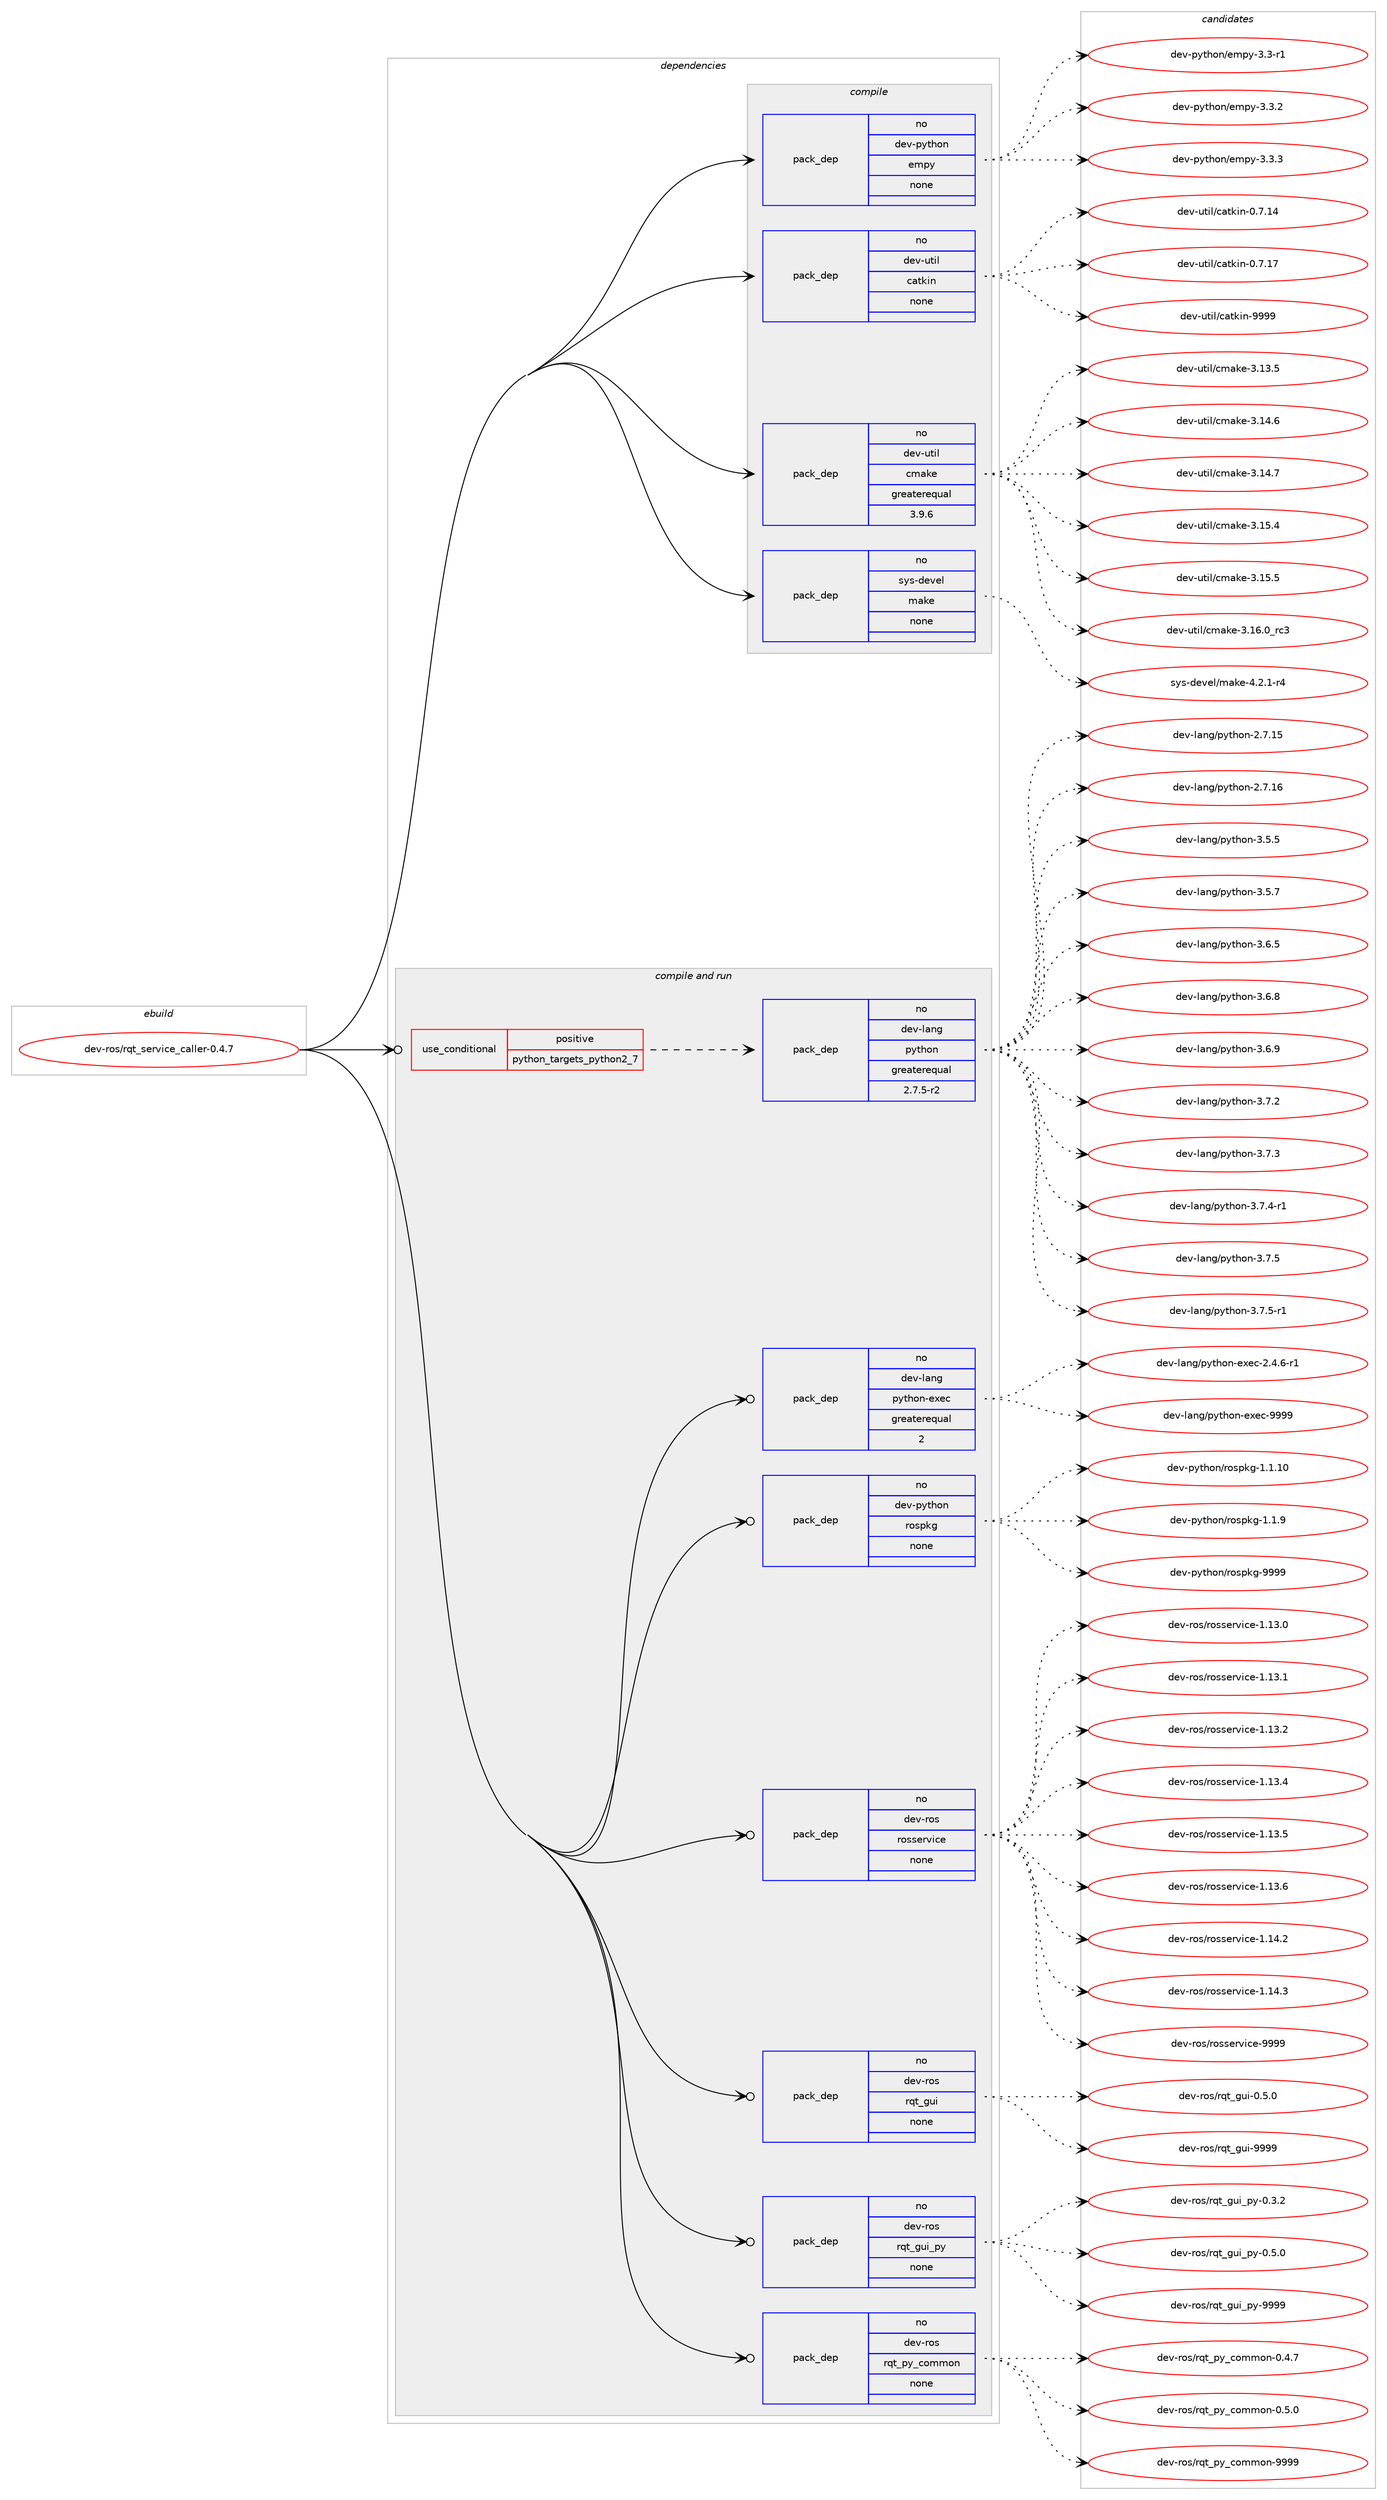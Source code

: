 digraph prolog {

# *************
# Graph options
# *************

newrank=true;
concentrate=true;
compound=true;
graph [rankdir=LR,fontname=Helvetica,fontsize=10,ranksep=1.5];#, ranksep=2.5, nodesep=0.2];
edge  [arrowhead=vee];
node  [fontname=Helvetica,fontsize=10];

# **********
# The ebuild
# **********

subgraph cluster_leftcol {
color=gray;
rank=same;
label=<<i>ebuild</i>>;
id [label="dev-ros/rqt_service_caller-0.4.7", color=red, width=4, href="../dev-ros/rqt_service_caller-0.4.7.svg"];
}

# ****************
# The dependencies
# ****************

subgraph cluster_midcol {
color=gray;
label=<<i>dependencies</i>>;
subgraph cluster_compile {
fillcolor="#eeeeee";
style=filled;
label=<<i>compile</i>>;
subgraph pack499048 {
dependency666280 [label=<<TABLE BORDER="0" CELLBORDER="1" CELLSPACING="0" CELLPADDING="4" WIDTH="220"><TR><TD ROWSPAN="6" CELLPADDING="30">pack_dep</TD></TR><TR><TD WIDTH="110">no</TD></TR><TR><TD>dev-python</TD></TR><TR><TD>empy</TD></TR><TR><TD>none</TD></TR><TR><TD></TD></TR></TABLE>>, shape=none, color=blue];
}
id:e -> dependency666280:w [weight=20,style="solid",arrowhead="vee"];
subgraph pack499049 {
dependency666281 [label=<<TABLE BORDER="0" CELLBORDER="1" CELLSPACING="0" CELLPADDING="4" WIDTH="220"><TR><TD ROWSPAN="6" CELLPADDING="30">pack_dep</TD></TR><TR><TD WIDTH="110">no</TD></TR><TR><TD>dev-util</TD></TR><TR><TD>catkin</TD></TR><TR><TD>none</TD></TR><TR><TD></TD></TR></TABLE>>, shape=none, color=blue];
}
id:e -> dependency666281:w [weight=20,style="solid",arrowhead="vee"];
subgraph pack499050 {
dependency666282 [label=<<TABLE BORDER="0" CELLBORDER="1" CELLSPACING="0" CELLPADDING="4" WIDTH="220"><TR><TD ROWSPAN="6" CELLPADDING="30">pack_dep</TD></TR><TR><TD WIDTH="110">no</TD></TR><TR><TD>dev-util</TD></TR><TR><TD>cmake</TD></TR><TR><TD>greaterequal</TD></TR><TR><TD>3.9.6</TD></TR></TABLE>>, shape=none, color=blue];
}
id:e -> dependency666282:w [weight=20,style="solid",arrowhead="vee"];
subgraph pack499051 {
dependency666283 [label=<<TABLE BORDER="0" CELLBORDER="1" CELLSPACING="0" CELLPADDING="4" WIDTH="220"><TR><TD ROWSPAN="6" CELLPADDING="30">pack_dep</TD></TR><TR><TD WIDTH="110">no</TD></TR><TR><TD>sys-devel</TD></TR><TR><TD>make</TD></TR><TR><TD>none</TD></TR><TR><TD></TD></TR></TABLE>>, shape=none, color=blue];
}
id:e -> dependency666283:w [weight=20,style="solid",arrowhead="vee"];
}
subgraph cluster_compileandrun {
fillcolor="#eeeeee";
style=filled;
label=<<i>compile and run</i>>;
subgraph cond155326 {
dependency666284 [label=<<TABLE BORDER="0" CELLBORDER="1" CELLSPACING="0" CELLPADDING="4"><TR><TD ROWSPAN="3" CELLPADDING="10">use_conditional</TD></TR><TR><TD>positive</TD></TR><TR><TD>python_targets_python2_7</TD></TR></TABLE>>, shape=none, color=red];
subgraph pack499052 {
dependency666285 [label=<<TABLE BORDER="0" CELLBORDER="1" CELLSPACING="0" CELLPADDING="4" WIDTH="220"><TR><TD ROWSPAN="6" CELLPADDING="30">pack_dep</TD></TR><TR><TD WIDTH="110">no</TD></TR><TR><TD>dev-lang</TD></TR><TR><TD>python</TD></TR><TR><TD>greaterequal</TD></TR><TR><TD>2.7.5-r2</TD></TR></TABLE>>, shape=none, color=blue];
}
dependency666284:e -> dependency666285:w [weight=20,style="dashed",arrowhead="vee"];
}
id:e -> dependency666284:w [weight=20,style="solid",arrowhead="odotvee"];
subgraph pack499053 {
dependency666286 [label=<<TABLE BORDER="0" CELLBORDER="1" CELLSPACING="0" CELLPADDING="4" WIDTH="220"><TR><TD ROWSPAN="6" CELLPADDING="30">pack_dep</TD></TR><TR><TD WIDTH="110">no</TD></TR><TR><TD>dev-lang</TD></TR><TR><TD>python-exec</TD></TR><TR><TD>greaterequal</TD></TR><TR><TD>2</TD></TR></TABLE>>, shape=none, color=blue];
}
id:e -> dependency666286:w [weight=20,style="solid",arrowhead="odotvee"];
subgraph pack499054 {
dependency666287 [label=<<TABLE BORDER="0" CELLBORDER="1" CELLSPACING="0" CELLPADDING="4" WIDTH="220"><TR><TD ROWSPAN="6" CELLPADDING="30">pack_dep</TD></TR><TR><TD WIDTH="110">no</TD></TR><TR><TD>dev-python</TD></TR><TR><TD>rospkg</TD></TR><TR><TD>none</TD></TR><TR><TD></TD></TR></TABLE>>, shape=none, color=blue];
}
id:e -> dependency666287:w [weight=20,style="solid",arrowhead="odotvee"];
subgraph pack499055 {
dependency666288 [label=<<TABLE BORDER="0" CELLBORDER="1" CELLSPACING="0" CELLPADDING="4" WIDTH="220"><TR><TD ROWSPAN="6" CELLPADDING="30">pack_dep</TD></TR><TR><TD WIDTH="110">no</TD></TR><TR><TD>dev-ros</TD></TR><TR><TD>rosservice</TD></TR><TR><TD>none</TD></TR><TR><TD></TD></TR></TABLE>>, shape=none, color=blue];
}
id:e -> dependency666288:w [weight=20,style="solid",arrowhead="odotvee"];
subgraph pack499056 {
dependency666289 [label=<<TABLE BORDER="0" CELLBORDER="1" CELLSPACING="0" CELLPADDING="4" WIDTH="220"><TR><TD ROWSPAN="6" CELLPADDING="30">pack_dep</TD></TR><TR><TD WIDTH="110">no</TD></TR><TR><TD>dev-ros</TD></TR><TR><TD>rqt_gui</TD></TR><TR><TD>none</TD></TR><TR><TD></TD></TR></TABLE>>, shape=none, color=blue];
}
id:e -> dependency666289:w [weight=20,style="solid",arrowhead="odotvee"];
subgraph pack499057 {
dependency666290 [label=<<TABLE BORDER="0" CELLBORDER="1" CELLSPACING="0" CELLPADDING="4" WIDTH="220"><TR><TD ROWSPAN="6" CELLPADDING="30">pack_dep</TD></TR><TR><TD WIDTH="110">no</TD></TR><TR><TD>dev-ros</TD></TR><TR><TD>rqt_gui_py</TD></TR><TR><TD>none</TD></TR><TR><TD></TD></TR></TABLE>>, shape=none, color=blue];
}
id:e -> dependency666290:w [weight=20,style="solid",arrowhead="odotvee"];
subgraph pack499058 {
dependency666291 [label=<<TABLE BORDER="0" CELLBORDER="1" CELLSPACING="0" CELLPADDING="4" WIDTH="220"><TR><TD ROWSPAN="6" CELLPADDING="30">pack_dep</TD></TR><TR><TD WIDTH="110">no</TD></TR><TR><TD>dev-ros</TD></TR><TR><TD>rqt_py_common</TD></TR><TR><TD>none</TD></TR><TR><TD></TD></TR></TABLE>>, shape=none, color=blue];
}
id:e -> dependency666291:w [weight=20,style="solid",arrowhead="odotvee"];
}
subgraph cluster_run {
fillcolor="#eeeeee";
style=filled;
label=<<i>run</i>>;
}
}

# **************
# The candidates
# **************

subgraph cluster_choices {
rank=same;
color=gray;
label=<<i>candidates</i>>;

subgraph choice499048 {
color=black;
nodesep=1;
choice1001011184511212111610411111047101109112121455146514511449 [label="dev-python/empy-3.3-r1", color=red, width=4,href="../dev-python/empy-3.3-r1.svg"];
choice1001011184511212111610411111047101109112121455146514650 [label="dev-python/empy-3.3.2", color=red, width=4,href="../dev-python/empy-3.3.2.svg"];
choice1001011184511212111610411111047101109112121455146514651 [label="dev-python/empy-3.3.3", color=red, width=4,href="../dev-python/empy-3.3.3.svg"];
dependency666280:e -> choice1001011184511212111610411111047101109112121455146514511449:w [style=dotted,weight="100"];
dependency666280:e -> choice1001011184511212111610411111047101109112121455146514650:w [style=dotted,weight="100"];
dependency666280:e -> choice1001011184511212111610411111047101109112121455146514651:w [style=dotted,weight="100"];
}
subgraph choice499049 {
color=black;
nodesep=1;
choice1001011184511711610510847999711610710511045484655464952 [label="dev-util/catkin-0.7.14", color=red, width=4,href="../dev-util/catkin-0.7.14.svg"];
choice1001011184511711610510847999711610710511045484655464955 [label="dev-util/catkin-0.7.17", color=red, width=4,href="../dev-util/catkin-0.7.17.svg"];
choice100101118451171161051084799971161071051104557575757 [label="dev-util/catkin-9999", color=red, width=4,href="../dev-util/catkin-9999.svg"];
dependency666281:e -> choice1001011184511711610510847999711610710511045484655464952:w [style=dotted,weight="100"];
dependency666281:e -> choice1001011184511711610510847999711610710511045484655464955:w [style=dotted,weight="100"];
dependency666281:e -> choice100101118451171161051084799971161071051104557575757:w [style=dotted,weight="100"];
}
subgraph choice499050 {
color=black;
nodesep=1;
choice1001011184511711610510847991099710710145514649514653 [label="dev-util/cmake-3.13.5", color=red, width=4,href="../dev-util/cmake-3.13.5.svg"];
choice1001011184511711610510847991099710710145514649524654 [label="dev-util/cmake-3.14.6", color=red, width=4,href="../dev-util/cmake-3.14.6.svg"];
choice1001011184511711610510847991099710710145514649524655 [label="dev-util/cmake-3.14.7", color=red, width=4,href="../dev-util/cmake-3.14.7.svg"];
choice1001011184511711610510847991099710710145514649534652 [label="dev-util/cmake-3.15.4", color=red, width=4,href="../dev-util/cmake-3.15.4.svg"];
choice1001011184511711610510847991099710710145514649534653 [label="dev-util/cmake-3.15.5", color=red, width=4,href="../dev-util/cmake-3.15.5.svg"];
choice1001011184511711610510847991099710710145514649544648951149951 [label="dev-util/cmake-3.16.0_rc3", color=red, width=4,href="../dev-util/cmake-3.16.0_rc3.svg"];
dependency666282:e -> choice1001011184511711610510847991099710710145514649514653:w [style=dotted,weight="100"];
dependency666282:e -> choice1001011184511711610510847991099710710145514649524654:w [style=dotted,weight="100"];
dependency666282:e -> choice1001011184511711610510847991099710710145514649524655:w [style=dotted,weight="100"];
dependency666282:e -> choice1001011184511711610510847991099710710145514649534652:w [style=dotted,weight="100"];
dependency666282:e -> choice1001011184511711610510847991099710710145514649534653:w [style=dotted,weight="100"];
dependency666282:e -> choice1001011184511711610510847991099710710145514649544648951149951:w [style=dotted,weight="100"];
}
subgraph choice499051 {
color=black;
nodesep=1;
choice1151211154510010111810110847109971071014552465046494511452 [label="sys-devel/make-4.2.1-r4", color=red, width=4,href="../sys-devel/make-4.2.1-r4.svg"];
dependency666283:e -> choice1151211154510010111810110847109971071014552465046494511452:w [style=dotted,weight="100"];
}
subgraph choice499052 {
color=black;
nodesep=1;
choice10010111845108971101034711212111610411111045504655464953 [label="dev-lang/python-2.7.15", color=red, width=4,href="../dev-lang/python-2.7.15.svg"];
choice10010111845108971101034711212111610411111045504655464954 [label="dev-lang/python-2.7.16", color=red, width=4,href="../dev-lang/python-2.7.16.svg"];
choice100101118451089711010347112121116104111110455146534653 [label="dev-lang/python-3.5.5", color=red, width=4,href="../dev-lang/python-3.5.5.svg"];
choice100101118451089711010347112121116104111110455146534655 [label="dev-lang/python-3.5.7", color=red, width=4,href="../dev-lang/python-3.5.7.svg"];
choice100101118451089711010347112121116104111110455146544653 [label="dev-lang/python-3.6.5", color=red, width=4,href="../dev-lang/python-3.6.5.svg"];
choice100101118451089711010347112121116104111110455146544656 [label="dev-lang/python-3.6.8", color=red, width=4,href="../dev-lang/python-3.6.8.svg"];
choice100101118451089711010347112121116104111110455146544657 [label="dev-lang/python-3.6.9", color=red, width=4,href="../dev-lang/python-3.6.9.svg"];
choice100101118451089711010347112121116104111110455146554650 [label="dev-lang/python-3.7.2", color=red, width=4,href="../dev-lang/python-3.7.2.svg"];
choice100101118451089711010347112121116104111110455146554651 [label="dev-lang/python-3.7.3", color=red, width=4,href="../dev-lang/python-3.7.3.svg"];
choice1001011184510897110103471121211161041111104551465546524511449 [label="dev-lang/python-3.7.4-r1", color=red, width=4,href="../dev-lang/python-3.7.4-r1.svg"];
choice100101118451089711010347112121116104111110455146554653 [label="dev-lang/python-3.7.5", color=red, width=4,href="../dev-lang/python-3.7.5.svg"];
choice1001011184510897110103471121211161041111104551465546534511449 [label="dev-lang/python-3.7.5-r1", color=red, width=4,href="../dev-lang/python-3.7.5-r1.svg"];
dependency666285:e -> choice10010111845108971101034711212111610411111045504655464953:w [style=dotted,weight="100"];
dependency666285:e -> choice10010111845108971101034711212111610411111045504655464954:w [style=dotted,weight="100"];
dependency666285:e -> choice100101118451089711010347112121116104111110455146534653:w [style=dotted,weight="100"];
dependency666285:e -> choice100101118451089711010347112121116104111110455146534655:w [style=dotted,weight="100"];
dependency666285:e -> choice100101118451089711010347112121116104111110455146544653:w [style=dotted,weight="100"];
dependency666285:e -> choice100101118451089711010347112121116104111110455146544656:w [style=dotted,weight="100"];
dependency666285:e -> choice100101118451089711010347112121116104111110455146544657:w [style=dotted,weight="100"];
dependency666285:e -> choice100101118451089711010347112121116104111110455146554650:w [style=dotted,weight="100"];
dependency666285:e -> choice100101118451089711010347112121116104111110455146554651:w [style=dotted,weight="100"];
dependency666285:e -> choice1001011184510897110103471121211161041111104551465546524511449:w [style=dotted,weight="100"];
dependency666285:e -> choice100101118451089711010347112121116104111110455146554653:w [style=dotted,weight="100"];
dependency666285:e -> choice1001011184510897110103471121211161041111104551465546534511449:w [style=dotted,weight="100"];
}
subgraph choice499053 {
color=black;
nodesep=1;
choice10010111845108971101034711212111610411111045101120101994550465246544511449 [label="dev-lang/python-exec-2.4.6-r1", color=red, width=4,href="../dev-lang/python-exec-2.4.6-r1.svg"];
choice10010111845108971101034711212111610411111045101120101994557575757 [label="dev-lang/python-exec-9999", color=red, width=4,href="../dev-lang/python-exec-9999.svg"];
dependency666286:e -> choice10010111845108971101034711212111610411111045101120101994550465246544511449:w [style=dotted,weight="100"];
dependency666286:e -> choice10010111845108971101034711212111610411111045101120101994557575757:w [style=dotted,weight="100"];
}
subgraph choice499054 {
color=black;
nodesep=1;
choice100101118451121211161041111104711411111511210710345494649464948 [label="dev-python/rospkg-1.1.10", color=red, width=4,href="../dev-python/rospkg-1.1.10.svg"];
choice1001011184511212111610411111047114111115112107103454946494657 [label="dev-python/rospkg-1.1.9", color=red, width=4,href="../dev-python/rospkg-1.1.9.svg"];
choice10010111845112121116104111110471141111151121071034557575757 [label="dev-python/rospkg-9999", color=red, width=4,href="../dev-python/rospkg-9999.svg"];
dependency666287:e -> choice100101118451121211161041111104711411111511210710345494649464948:w [style=dotted,weight="100"];
dependency666287:e -> choice1001011184511212111610411111047114111115112107103454946494657:w [style=dotted,weight="100"];
dependency666287:e -> choice10010111845112121116104111110471141111151121071034557575757:w [style=dotted,weight="100"];
}
subgraph choice499055 {
color=black;
nodesep=1;
choice10010111845114111115471141111151151011141181059910145494649514648 [label="dev-ros/rosservice-1.13.0", color=red, width=4,href="../dev-ros/rosservice-1.13.0.svg"];
choice10010111845114111115471141111151151011141181059910145494649514649 [label="dev-ros/rosservice-1.13.1", color=red, width=4,href="../dev-ros/rosservice-1.13.1.svg"];
choice10010111845114111115471141111151151011141181059910145494649514650 [label="dev-ros/rosservice-1.13.2", color=red, width=4,href="../dev-ros/rosservice-1.13.2.svg"];
choice10010111845114111115471141111151151011141181059910145494649514652 [label="dev-ros/rosservice-1.13.4", color=red, width=4,href="../dev-ros/rosservice-1.13.4.svg"];
choice10010111845114111115471141111151151011141181059910145494649514653 [label="dev-ros/rosservice-1.13.5", color=red, width=4,href="../dev-ros/rosservice-1.13.5.svg"];
choice10010111845114111115471141111151151011141181059910145494649514654 [label="dev-ros/rosservice-1.13.6", color=red, width=4,href="../dev-ros/rosservice-1.13.6.svg"];
choice10010111845114111115471141111151151011141181059910145494649524650 [label="dev-ros/rosservice-1.14.2", color=red, width=4,href="../dev-ros/rosservice-1.14.2.svg"];
choice10010111845114111115471141111151151011141181059910145494649524651 [label="dev-ros/rosservice-1.14.3", color=red, width=4,href="../dev-ros/rosservice-1.14.3.svg"];
choice1001011184511411111547114111115115101114118105991014557575757 [label="dev-ros/rosservice-9999", color=red, width=4,href="../dev-ros/rosservice-9999.svg"];
dependency666288:e -> choice10010111845114111115471141111151151011141181059910145494649514648:w [style=dotted,weight="100"];
dependency666288:e -> choice10010111845114111115471141111151151011141181059910145494649514649:w [style=dotted,weight="100"];
dependency666288:e -> choice10010111845114111115471141111151151011141181059910145494649514650:w [style=dotted,weight="100"];
dependency666288:e -> choice10010111845114111115471141111151151011141181059910145494649514652:w [style=dotted,weight="100"];
dependency666288:e -> choice10010111845114111115471141111151151011141181059910145494649514653:w [style=dotted,weight="100"];
dependency666288:e -> choice10010111845114111115471141111151151011141181059910145494649514654:w [style=dotted,weight="100"];
dependency666288:e -> choice10010111845114111115471141111151151011141181059910145494649524650:w [style=dotted,weight="100"];
dependency666288:e -> choice10010111845114111115471141111151151011141181059910145494649524651:w [style=dotted,weight="100"];
dependency666288:e -> choice1001011184511411111547114111115115101114118105991014557575757:w [style=dotted,weight="100"];
}
subgraph choice499056 {
color=black;
nodesep=1;
choice100101118451141111154711411311695103117105454846534648 [label="dev-ros/rqt_gui-0.5.0", color=red, width=4,href="../dev-ros/rqt_gui-0.5.0.svg"];
choice1001011184511411111547114113116951031171054557575757 [label="dev-ros/rqt_gui-9999", color=red, width=4,href="../dev-ros/rqt_gui-9999.svg"];
dependency666289:e -> choice100101118451141111154711411311695103117105454846534648:w [style=dotted,weight="100"];
dependency666289:e -> choice1001011184511411111547114113116951031171054557575757:w [style=dotted,weight="100"];
}
subgraph choice499057 {
color=black;
nodesep=1;
choice10010111845114111115471141131169510311710595112121454846514650 [label="dev-ros/rqt_gui_py-0.3.2", color=red, width=4,href="../dev-ros/rqt_gui_py-0.3.2.svg"];
choice10010111845114111115471141131169510311710595112121454846534648 [label="dev-ros/rqt_gui_py-0.5.0", color=red, width=4,href="../dev-ros/rqt_gui_py-0.5.0.svg"];
choice100101118451141111154711411311695103117105951121214557575757 [label="dev-ros/rqt_gui_py-9999", color=red, width=4,href="../dev-ros/rqt_gui_py-9999.svg"];
dependency666290:e -> choice10010111845114111115471141131169510311710595112121454846514650:w [style=dotted,weight="100"];
dependency666290:e -> choice10010111845114111115471141131169510311710595112121454846534648:w [style=dotted,weight="100"];
dependency666290:e -> choice100101118451141111154711411311695103117105951121214557575757:w [style=dotted,weight="100"];
}
subgraph choice499058 {
color=black;
nodesep=1;
choice1001011184511411111547114113116951121219599111109109111110454846524655 [label="dev-ros/rqt_py_common-0.4.7", color=red, width=4,href="../dev-ros/rqt_py_common-0.4.7.svg"];
choice1001011184511411111547114113116951121219599111109109111110454846534648 [label="dev-ros/rqt_py_common-0.5.0", color=red, width=4,href="../dev-ros/rqt_py_common-0.5.0.svg"];
choice10010111845114111115471141131169511212195991111091091111104557575757 [label="dev-ros/rqt_py_common-9999", color=red, width=4,href="../dev-ros/rqt_py_common-9999.svg"];
dependency666291:e -> choice1001011184511411111547114113116951121219599111109109111110454846524655:w [style=dotted,weight="100"];
dependency666291:e -> choice1001011184511411111547114113116951121219599111109109111110454846534648:w [style=dotted,weight="100"];
dependency666291:e -> choice10010111845114111115471141131169511212195991111091091111104557575757:w [style=dotted,weight="100"];
}
}

}
